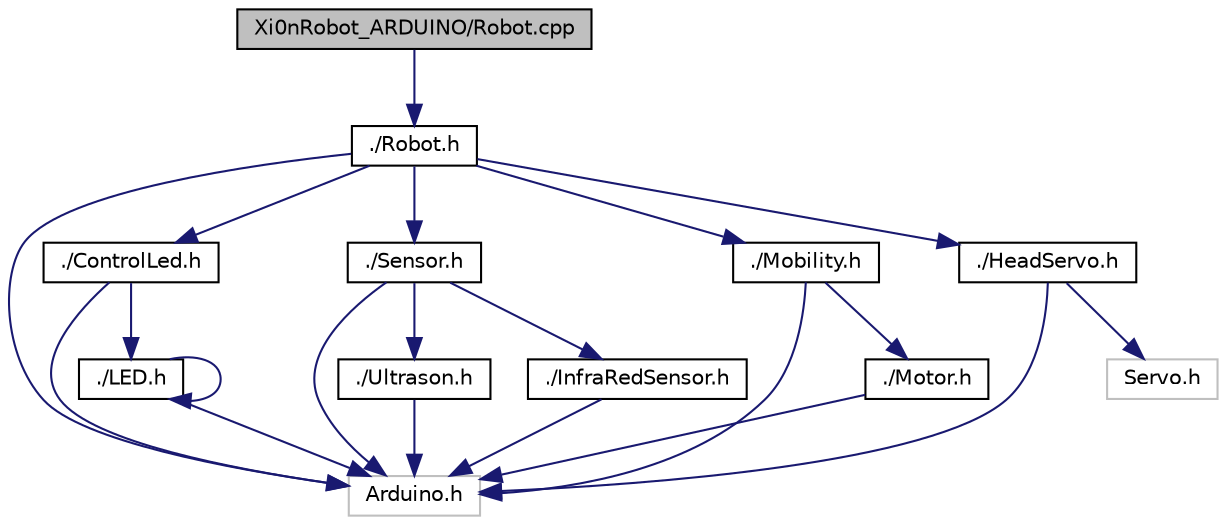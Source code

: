 digraph "Xi0nRobot_ARDUINO/Robot.cpp"
{
  edge [fontname="Helvetica",fontsize="10",labelfontname="Helvetica",labelfontsize="10"];
  node [fontname="Helvetica",fontsize="10",shape=record];
  Node0 [label="Xi0nRobot_ARDUINO/Robot.cpp",height=0.2,width=0.4,color="black", fillcolor="grey75", style="filled", fontcolor="black"];
  Node0 -> Node1 [color="midnightblue",fontsize="10",style="solid"];
  Node1 [label="./Robot.h",height=0.2,width=0.4,color="black", fillcolor="white", style="filled",URL="$_robot_8h.html",tooltip="Robot structure&#39;s. "];
  Node1 -> Node2 [color="midnightblue",fontsize="10",style="solid"];
  Node2 [label="Arduino.h",height=0.2,width=0.4,color="grey75", fillcolor="white", style="filled"];
  Node1 -> Node3 [color="midnightblue",fontsize="10",style="solid"];
  Node3 [label="./ControlLed.h",height=0.2,width=0.4,color="black", fillcolor="white", style="filled",URL="$_control_led_8h.html",tooltip="ControlLed structure&#39;s. "];
  Node3 -> Node2 [color="midnightblue",fontsize="10",style="solid"];
  Node3 -> Node4 [color="midnightblue",fontsize="10",style="solid"];
  Node4 [label="./LED.h",height=0.2,width=0.4,color="black", fillcolor="white", style="filled",URL="$_l_e_d_8h.html",tooltip="LED structure&#39;s. "];
  Node4 -> Node2 [color="midnightblue",fontsize="10",style="solid"];
  Node4 -> Node4 [color="midnightblue",fontsize="10",style="solid"];
  Node1 -> Node5 [color="midnightblue",fontsize="10",style="solid"];
  Node5 [label="./Sensor.h",height=0.2,width=0.4,color="black", fillcolor="white", style="filled",URL="$_sensor_8h.html",tooltip="Sensor structure&#39;s. "];
  Node5 -> Node2 [color="midnightblue",fontsize="10",style="solid"];
  Node5 -> Node6 [color="midnightblue",fontsize="10",style="solid"];
  Node6 [label="./Ultrason.h",height=0.2,width=0.4,color="black", fillcolor="white", style="filled",URL="$_ultrason_8h.html",tooltip="Ultrason structure&#39;s. "];
  Node6 -> Node2 [color="midnightblue",fontsize="10",style="solid"];
  Node5 -> Node7 [color="midnightblue",fontsize="10",style="solid"];
  Node7 [label="./InfraRedSensor.h",height=0.2,width=0.4,color="black", fillcolor="white", style="filled",URL="$_infra_red_sensor_8h.html",tooltip="InfraRedSensor structure&#39;s. "];
  Node7 -> Node2 [color="midnightblue",fontsize="10",style="solid"];
  Node1 -> Node8 [color="midnightblue",fontsize="10",style="solid"];
  Node8 [label="./Mobility.h",height=0.2,width=0.4,color="black", fillcolor="white", style="filled",URL="$_mobility_8h.html",tooltip="Mobility structure&#39;s. "];
  Node8 -> Node2 [color="midnightblue",fontsize="10",style="solid"];
  Node8 -> Node9 [color="midnightblue",fontsize="10",style="solid"];
  Node9 [label="./Motor.h",height=0.2,width=0.4,color="black", fillcolor="white", style="filled",URL="$_motor_8h.html",tooltip="Motor structure&#39;s. "];
  Node9 -> Node2 [color="midnightblue",fontsize="10",style="solid"];
  Node1 -> Node10 [color="midnightblue",fontsize="10",style="solid"];
  Node10 [label="./HeadServo.h",height=0.2,width=0.4,color="black", fillcolor="white", style="filled",URL="$_head_servo_8h.html",tooltip="HeadServo structure&#39;s. "];
  Node10 -> Node11 [color="midnightblue",fontsize="10",style="solid"];
  Node11 [label="Servo.h",height=0.2,width=0.4,color="grey75", fillcolor="white", style="filled"];
  Node10 -> Node2 [color="midnightblue",fontsize="10",style="solid"];
}
